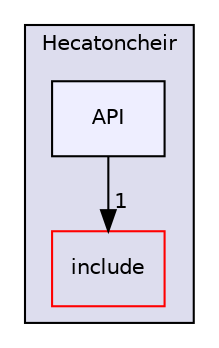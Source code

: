 digraph "Hecatoncheir/API" {
  bgcolor=transparent;
  compound=true
  node [ fontsize="10", fontname="Helvetica"];
  edge [ labelfontsize="10", labelfontname="Helvetica"];
  subgraph clusterdir_4ed3ad63b30c253574b324ff5f42466b {
    graph [ bgcolor="#ddddee", pencolor="black", label="Hecatoncheir" fontname="Helvetica", fontsize="10", URL="dir_4ed3ad63b30c253574b324ff5f42466b.html"]
  dir_5ba9491db216b99c75748e8ea468c4d7 [shape=box label="include" color="red" URL="dir_5ba9491db216b99c75748e8ea468c4d7.html"];
  dir_9306b3e756a960b5d0adb268e02d24ac [shape=box, label="API", style="filled", fillcolor="#eeeeff", pencolor="black", URL="dir_9306b3e756a960b5d0adb268e02d24ac.html"];
  }
  dir_9306b3e756a960b5d0adb268e02d24ac->dir_5ba9491db216b99c75748e8ea468c4d7 [headlabel="1", labeldistance=1.5 headhref="dir_000001_000003.html"];
}
